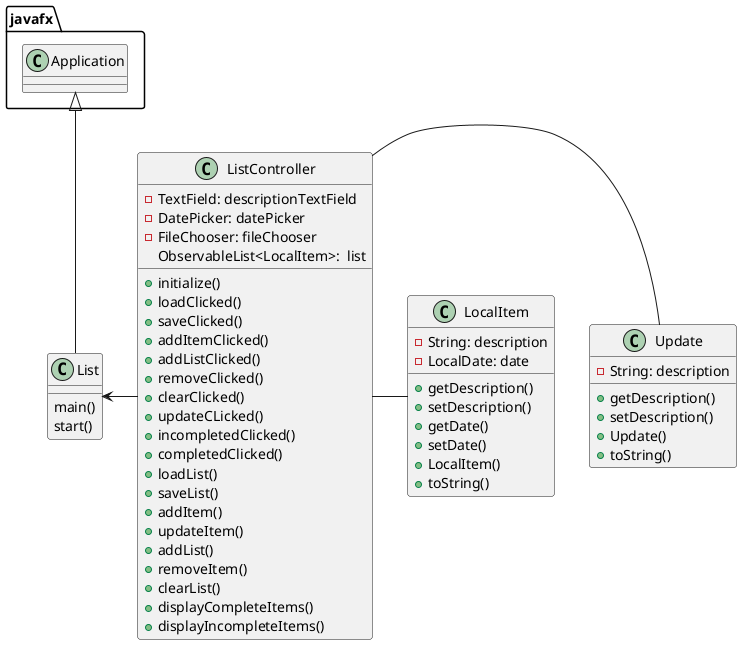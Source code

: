 @startuml

'https://plantuml.com/class-diagram

class List{
    main()
    start()
}

class ListController{

    -TextField: descriptionTextField
    -DatePicker: datePicker
    -FileChooser: fileChooser
    ObservableList<LocalItem>:  list

    + initialize()
    + loadClicked()
    + saveClicked()
    + addItemClicked()
    + addListClicked()
    + removeClicked()
    + clearClicked()
    + updateCLicked()
    + incompletedClicked()
    + completedClicked()
    + loadList()
    + saveList()
    + addItem()
    + updateItem()
    + addList()
    + removeItem()
    + clearList()
    + displayCompleteItems()
    + displayIncompleteItems()

}
class LocalItem{

    - String: description
    - LocalDate: date

    + getDescription()
    + setDescription()
    + getDate()
    + setDate()
    + LocalItem()
    + toString()

}
class Update{
     - String: description

     + getDescription()
     + setDescription()
     + Update()
     + toString()
}

javafx.Application <|-- List

List <- ListController
ListController - Update
ListController - LocalItem


@enduml